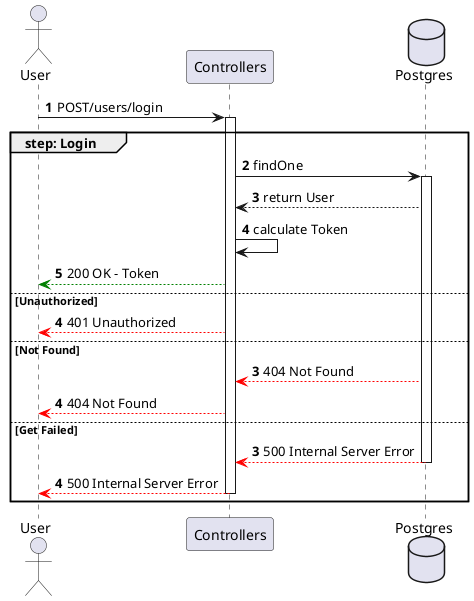 @startuml login

actor User
participant Controllers
database Postgres

autonumber
User -> Controllers ++: POST/users/login
group step: Login
    Controllers -> Postgres ++: findOne
    Postgres --> Controllers: return User
    Controllers -> Controllers : calculate Token
    Controllers --[#green]> User : 200 OK - Token
else Unauthorized
    autonumber 4
    Controllers --[#red]> User : 401 Unauthorized
else Not Found
    autonumber 3
    Postgres --[#red]> Controllers : 404 Not Found
    Controllers --[#red]> User : 404 Not Found
else Get Failed
    autonumber 3
    Postgres --[#red]> Controllers --: 500 Internal Server Error
    Controllers --[#red]> User --: 500 Internal Server Error
end

@enduml